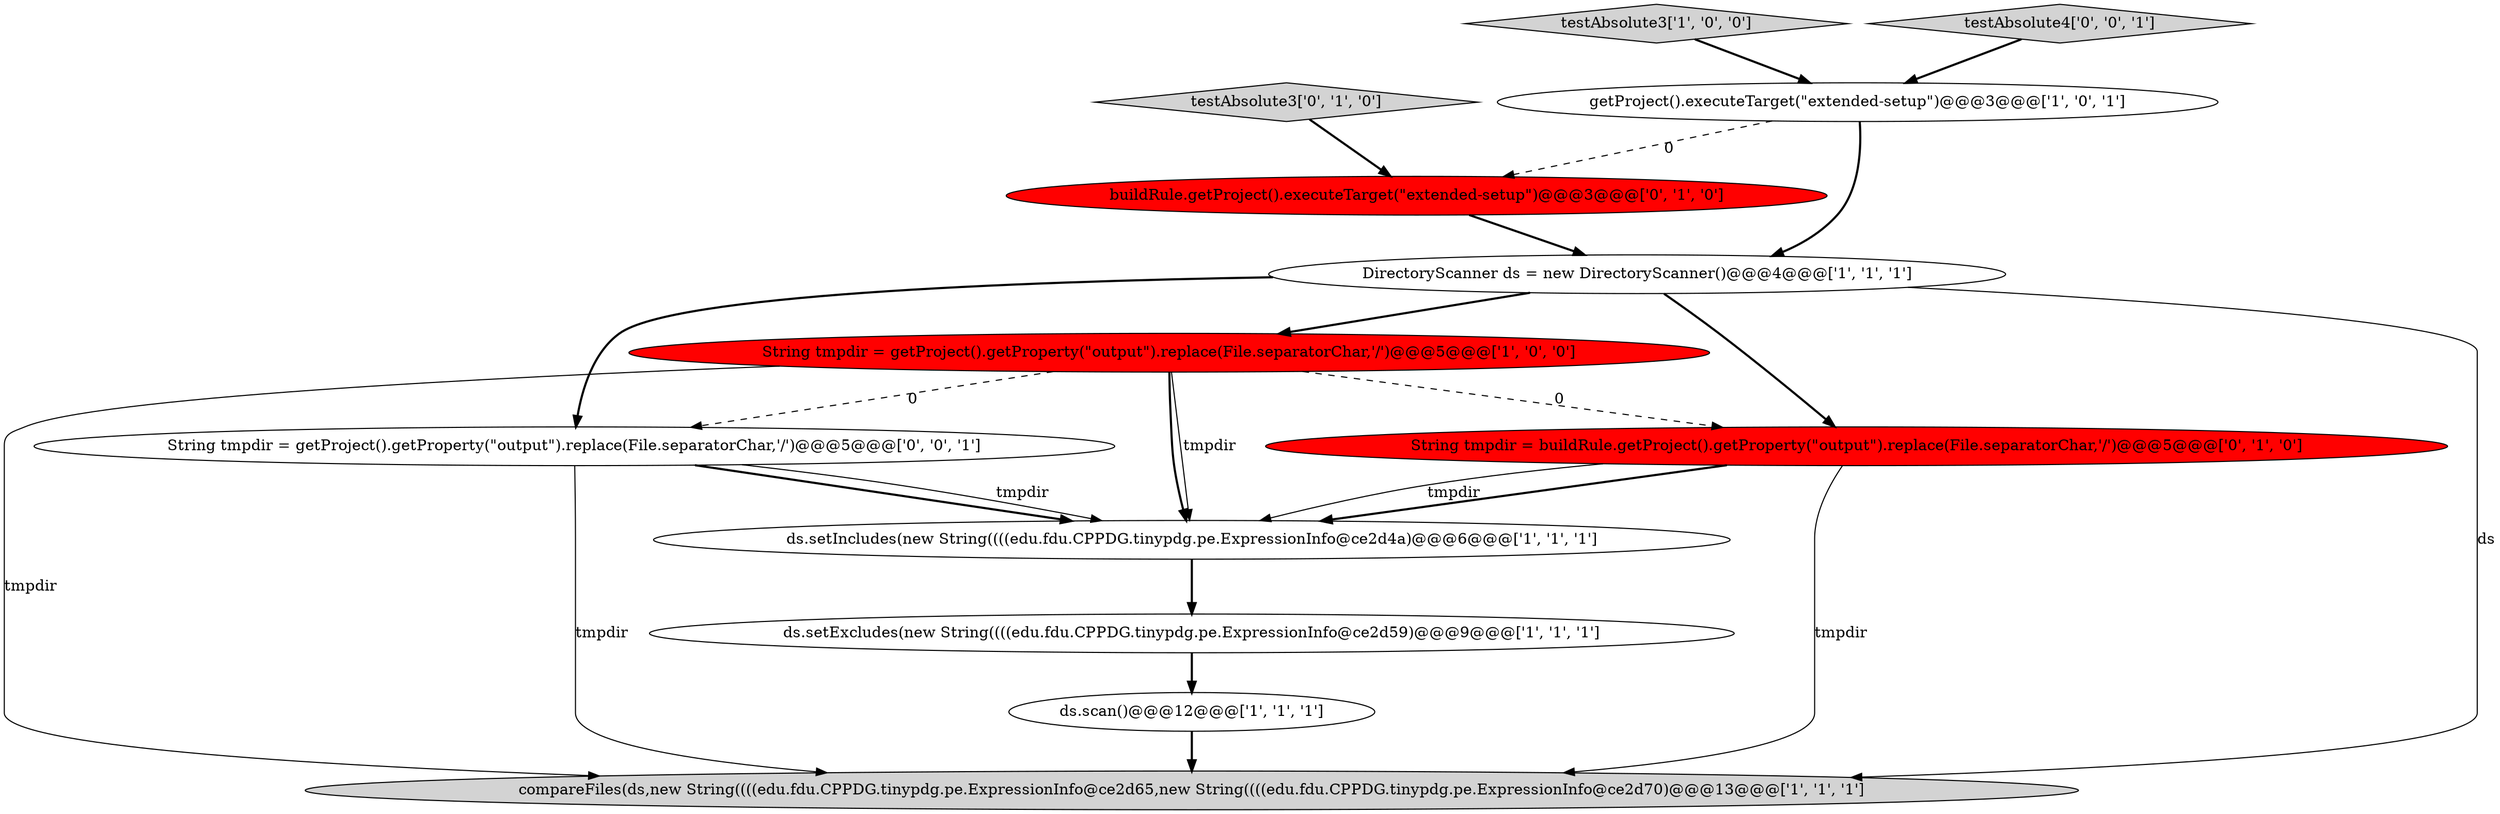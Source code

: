 digraph {
11 [style = filled, label = "String tmpdir = getProject().getProperty(\"output\").replace(File.separatorChar,'/')@@@5@@@['0', '0', '1']", fillcolor = white, shape = ellipse image = "AAA0AAABBB3BBB"];
4 [style = filled, label = "String tmpdir = getProject().getProperty(\"output\").replace(File.separatorChar,'/')@@@5@@@['1', '0', '0']", fillcolor = red, shape = ellipse image = "AAA1AAABBB1BBB"];
0 [style = filled, label = "compareFiles(ds,new String((((edu.fdu.CPPDG.tinypdg.pe.ExpressionInfo@ce2d65,new String((((edu.fdu.CPPDG.tinypdg.pe.ExpressionInfo@ce2d70)@@@13@@@['1', '1', '1']", fillcolor = lightgray, shape = ellipse image = "AAA0AAABBB1BBB"];
10 [style = filled, label = "String tmpdir = buildRule.getProject().getProperty(\"output\").replace(File.separatorChar,'/')@@@5@@@['0', '1', '0']", fillcolor = red, shape = ellipse image = "AAA1AAABBB2BBB"];
2 [style = filled, label = "testAbsolute3['1', '0', '0']", fillcolor = lightgray, shape = diamond image = "AAA0AAABBB1BBB"];
5 [style = filled, label = "ds.scan()@@@12@@@['1', '1', '1']", fillcolor = white, shape = ellipse image = "AAA0AAABBB1BBB"];
8 [style = filled, label = "buildRule.getProject().executeTarget(\"extended-setup\")@@@3@@@['0', '1', '0']", fillcolor = red, shape = ellipse image = "AAA1AAABBB2BBB"];
9 [style = filled, label = "testAbsolute3['0', '1', '0']", fillcolor = lightgray, shape = diamond image = "AAA0AAABBB2BBB"];
6 [style = filled, label = "DirectoryScanner ds = new DirectoryScanner()@@@4@@@['1', '1', '1']", fillcolor = white, shape = ellipse image = "AAA0AAABBB1BBB"];
7 [style = filled, label = "getProject().executeTarget(\"extended-setup\")@@@3@@@['1', '0', '1']", fillcolor = white, shape = ellipse image = "AAA0AAABBB1BBB"];
1 [style = filled, label = "ds.setIncludes(new String((((edu.fdu.CPPDG.tinypdg.pe.ExpressionInfo@ce2d4a)@@@6@@@['1', '1', '1']", fillcolor = white, shape = ellipse image = "AAA0AAABBB1BBB"];
3 [style = filled, label = "ds.setExcludes(new String((((edu.fdu.CPPDG.tinypdg.pe.ExpressionInfo@ce2d59)@@@9@@@['1', '1', '1']", fillcolor = white, shape = ellipse image = "AAA0AAABBB1BBB"];
12 [style = filled, label = "testAbsolute4['0', '0', '1']", fillcolor = lightgray, shape = diamond image = "AAA0AAABBB3BBB"];
11->1 [style = bold, label=""];
11->1 [style = solid, label="tmpdir"];
7->8 [style = dashed, label="0"];
1->3 [style = bold, label=""];
8->6 [style = bold, label=""];
4->0 [style = solid, label="tmpdir"];
9->8 [style = bold, label=""];
12->7 [style = bold, label=""];
10->0 [style = solid, label="tmpdir"];
6->4 [style = bold, label=""];
6->0 [style = solid, label="ds"];
11->0 [style = solid, label="tmpdir"];
3->5 [style = bold, label=""];
5->0 [style = bold, label=""];
6->11 [style = bold, label=""];
6->10 [style = bold, label=""];
7->6 [style = bold, label=""];
4->1 [style = solid, label="tmpdir"];
4->1 [style = bold, label=""];
2->7 [style = bold, label=""];
4->11 [style = dashed, label="0"];
4->10 [style = dashed, label="0"];
10->1 [style = bold, label=""];
10->1 [style = solid, label="tmpdir"];
}
